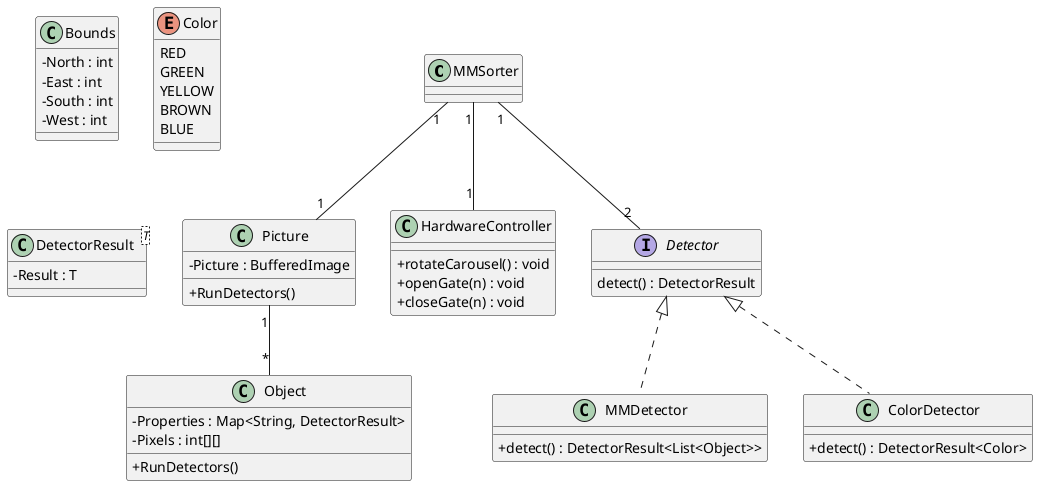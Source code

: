 @startuml

skinparam {
    classAttributeIconSize 0
    'shadowing false
    'handwritten true
    'monospace reverse
}

class MMSorter {

}

class Object {
    - Properties : Map<String, DetectorResult>
'    - Bounds : Bounds
    - Pixels : int[][]
    + RunDetectors()
}

class Bounds {
    - North : int
    - East : int
    - South : int
    - West : int
}

enum Color {
    RED
    GREEN
    YELLOW
    BROWN
    BLUE
}

class Picture {
    - Picture : BufferedImage
    + RunDetectors()
}

class HardwareController {
    + rotateCarousel() : void
    + openGate(n) : void
    + closeGate(n) : void
}

interface Detector {
    detect() : DetectorResult
}

'interface PictureDetector implements Detector {
'
'}

'interface ObjectDetector implements Detector {
'
'}

class MMDetector implements Detector {
    + detect() : DetectorResult<List<Object>>
}

class ColorDetector implements Detector {
    + detect() : DetectorResult<Color>
}

'class BoundsDetector implements Detector {
'    + detect() : DetectorResult<Bounds>
'}

class DetectorResult<T> {
    - Result : T
}

MMSorter "1" -- "2" Detector
MMSorter "1" -- "1" Picture
MMSorter "1" -- "1" HardwareController

'Picture --* Camera

'Picture "1" -- "*" Detector
Picture "1" -- "*" Object

'Object "1" --* Bounds
'Object "1" --* Color

@enduml
